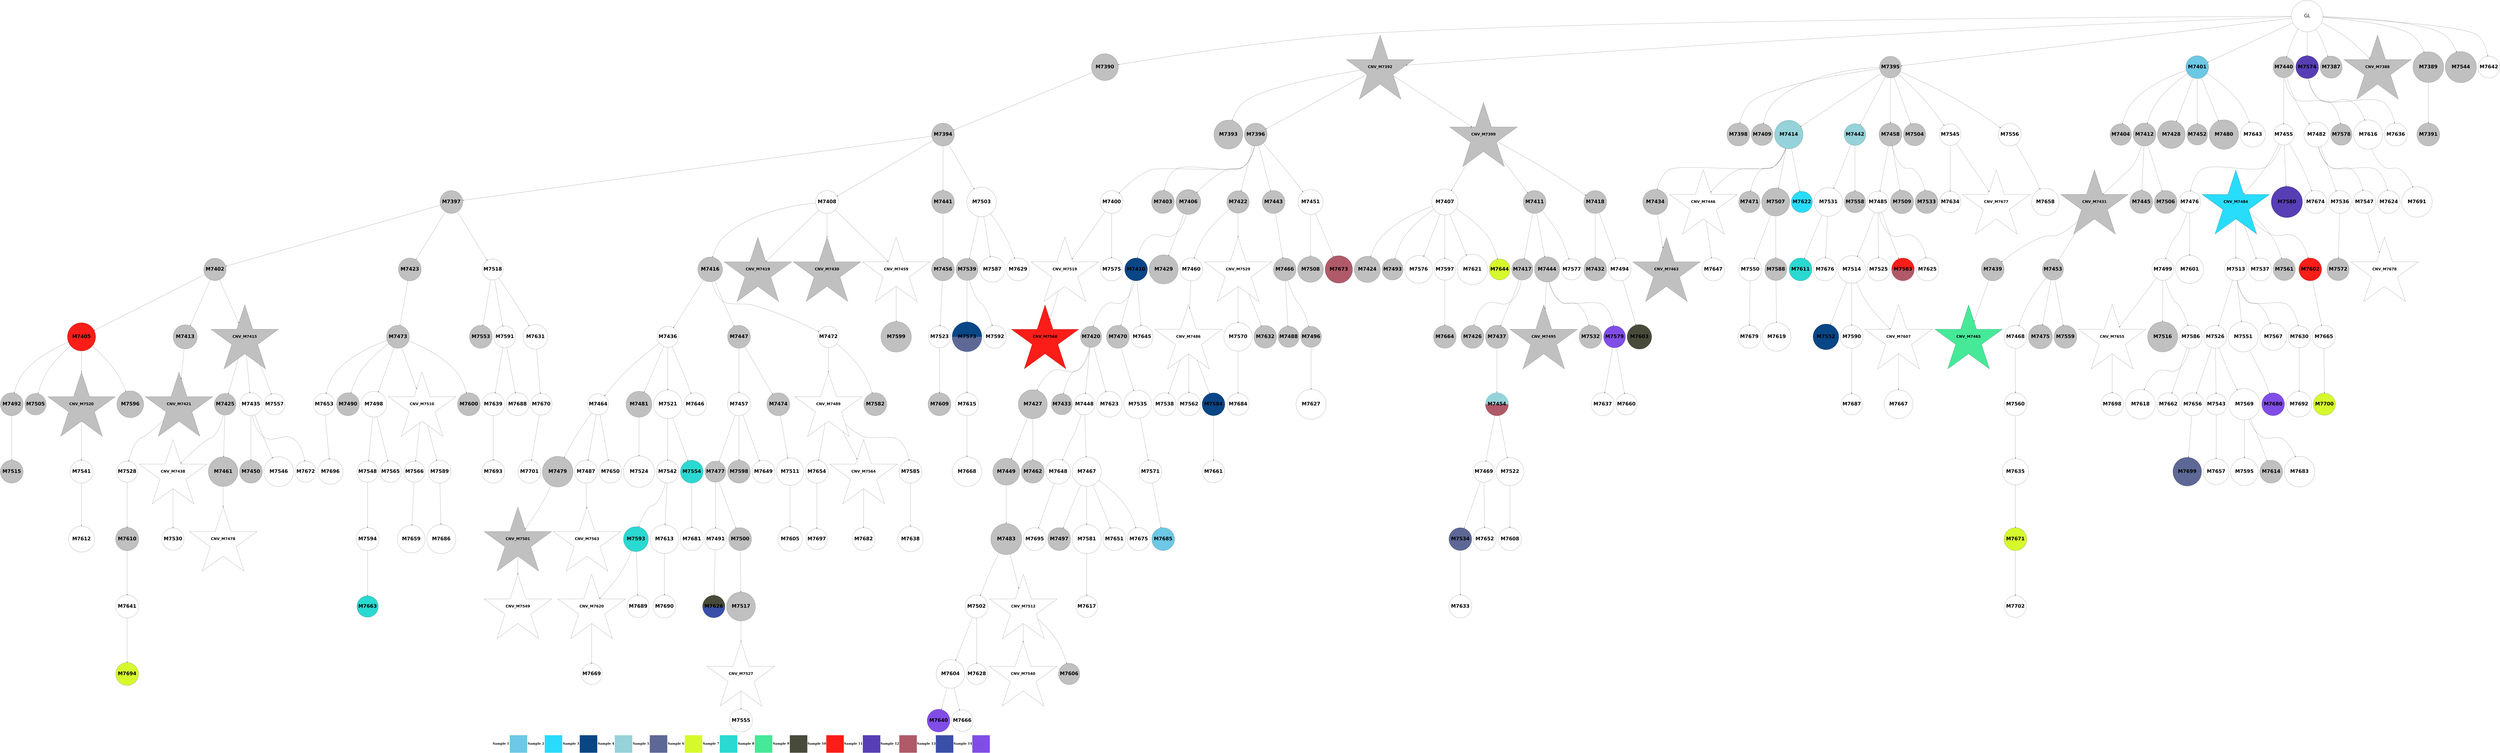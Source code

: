 digraph G { 
rankdir=TB;
7424 -> 7428;
7426 -> 7427;
7426 -> 7430;
7426 -> 7433;
7682 -> 7729;
7428 -> 7431;
7428 -> 7442;
7428 -> 7475;
7428 -> 7537;
7429 -> 7432;
7429 -> 7443;
7429 -> 7448;
7429 -> 7476;
7429 -> 7492;
7429 -> 7538;
7429 -> 7579;
7429 -> 7590;
7430 -> 7434;
7430 -> 7437;
7430 -> 7440;
7430 -> 7456;
7430 -> 7477;
7430 -> 7485;
7431 -> 7436;
7431 -> 7457;
7431 -> 7552;
7687 -> 7730;
7688 -> 7731;
7433 -> 7441;
7433 -> 7445;
7433 -> 7452;
7689 -> 7732;
7434 -> 7553;
7434 -> 7609;
7690 -> 7733;
7435 -> 7438;
7435 -> 7446;
7435 -> 7462;
7435 -> 7486;
7435 -> 7514;
7435 -> 7677;
7436 -> 7439;
7436 -> 7447;
7436 -> 7449;
7439 -> 7526;
7439 -> 7539;
7439 -> 7554;
7439 -> 7630;
7440 -> 7444;
7440 -> 7463;
7441 -> 7458;
7441 -> 7527;
7441 -> 7610;
7441 -> 7631;
7441 -> 7655;
7441 -> 7678;
7442 -> 7450;
7442 -> 7453;
7442 -> 7464;
7442 -> 7493;
7699 -> 7734;
7444 -> 7454;
7444 -> 7504;
7444 -> 7679;
7445 -> 7451;
7445 -> 7478;
7445 -> 7611;
7446 -> 7465;
7446 -> 7479;
7446 -> 7540;
7447 -> 7455;
7448 -> 7468;
7448 -> 7480;
7448 -> 7505;
7448 -> 7541;
7448 -> 7656;
7704 -> 7735;
7449 -> 7459;
7449 -> 7469;
7449 -> 7591;
7705 -> 7736;
7450 -> 7470;
7450 -> 7481;
7450 -> 7506;
7451 -> 7460;
7451 -> 7471;
7452 -> 7466;
7452 -> 7528;
7454 -> 7461;
7454 -> 7467;
7454 -> 7482;
7454 -> 7657;
7455 -> 7562;
7456 -> 7494;
7456 -> 7563;
7457 -> 7507;
7459 -> 7472;
7459 -> 7495;
7461 -> 7483;
7461 -> 7496;
7465 -> 7473;
7465 -> 7487;
7468 -> 7497;
7469 -> 7484;
7469 -> 7580;
7469 -> 7706;
7470 -> 7498;
7470 -> 7515;
7470 -> 7555;
7470 -> 7680;
7471 -> 7488;
7472 -> 7564;
7473 -> 7499;
7474 -> 7489;
7474 -> 7516;
7474 -> 7612;
7475 -> 7490;
7476 -> 7565;
7476 -> 7592;
7477 -> 7500;
7478 -> 7529;
7478 -> 7566;
7478 -> 7613;
7480 -> 7681;
7481 -> 7491;
7481 -> 7508;
7482 -> 7501;
7482 -> 7682;
7483 -> 7517;
7485 -> 7542;
7485 -> 7707;
7487 -> 7502;
7487 -> 7509;
7487 -> 7593;
7488 -> 7503;
7488 -> 7556;
7489 -> 7510;
7489 -> 7518;
7489 -> 7614;
7489 -> 7708;
7490 -> 7557;
7491 -> 7511;
7491 -> 7632;
7491 -> 7683;
7492 -> 7519;
7492 -> 7543;
7492 -> 7567;
7493 -> 7633;
7494 -> 7520;
7495 -> 7512;
7498 -> 7513;
7498 -> 7521;
7498 -> 7684;
7500 -> 7522;
7500 -> 7530;
7501 -> 7531;
7501 -> 7615;
7501 -> 7685;
7501 -> 7709;
7502 -> 7594;
7503 -> 7568;
7503 -> 7686;
7504 -> 7569;
7506 -> 7523;
7506 -> 7616;
7507 -> 7524;
7507 -> 7532;
7507 -> 7544;
7507 -> 7634;
7507 -> 7687;
7508 -> 7545;
7510 -> 7533;
7510 -> 7635;
7511 -> 7525;
7511 -> 7534;
7513 -> 7535;
7515 -> 7558;
7516 -> 7570;
7516 -> 7581;
7516 -> 7658;
7517 -> 7536;
7517 -> 7546;
7518 -> 7547;
7518 -> 7571;
7518 -> 7595;
7518 -> 7636;
7519 -> 7548;
7519 -> 7559;
7519 -> 7617;
7519 -> 7659;
7520 -> 7572;
7520 -> 7596;
7520 -> 7618;
7521 -> 7597;
7523 -> 7598;
7523 -> 7619;
7523 -> 7688;
7525 -> 7660;
7526 -> 7549;
7528 -> 7637;
7530 -> 7661;
7532 -> 7582;
7532 -> 7599;
7533 -> 7550;
7533 -> 7620;
7533 -> 7689;
7534 -> 7551;
7535 -> 7583;
7536 -> 7638;
7536 -> 7662;
7537 -> 7573;
7537 -> 7621;
7537 -> 7663;
7541 -> 7584;
7541 -> 7622;
7544 -> 7600;
7544 -> 7623;
7545 -> 7639;
7546 -> 7574;
7546 -> 7640;
7547 -> 7560;
7547 -> 7585;
7547 -> 7601;
7547 -> 7664;
7548 -> 7586;
7548 -> 7624;
7548 -> 7641;
7551 -> 7561;
7552 -> 7587;
7552 -> 7625;
7552 -> 7665;
7553 -> 7602;
7554 -> 7575;
7555 -> 7576;
7555 -> 7588;
7556 -> 7642;
7557 -> 7643;
7560 -> 7577;
7560 -> 7603;
7560 -> 7690;
7561 -> 7589;
7562 -> 7644;
7563 -> 7604;
7563 -> 7666;
7565 -> 7645;
7565 -> 7710;
7568 -> 7667;
7569 -> 7605;
7570 -> 7606;
7573 -> 7607;
7573 -> 7626;
7575 -> 7646;
7576 -> 7627;
7576 -> 7647;
7577 -> 7691;
7579 -> 7668;
7579 -> 7711;
7581 -> 7712;
7582 -> 7628;
7584 -> 7713;
7585 -> 7714;
7588 -> 7715;
7590 -> 7692;
7594 -> 7669;
7598 -> 7716;
7600 -> 7693;
7603 -> 7629;
7603 -> 7648;
7603 -> 7717;
7604 -> 7718;
7605 -> 7719;
7607 -> 7649;
7608 -> 7650;
7608 -> 7670;
7613 -> 7671;
7613 -> 7694;
7615 -> 7651;
7618 -> 7695;
7619 -> 7672;
7620 -> 7652;
7620 -> 7696;
7622 -> 7653;
7623 -> 7720;
7624 -> 7721;
7625 -> 7673;
7625 -> 7722;
7627 -> 7654;
7627 -> 7723;
7628 -> 7697;
7631 -> 7698;
7636 -> 7699;
7638 -> 7674;
7638 -> 7700;
7641 -> 7701;
7644 -> 7675;
7647 -> 7724;
7649 -> 7702;
7650 -> 7725;
7654 -> 7703;
7664 -> 7726;
7665 -> 7704;
7669 -> 7705;
7673 -> 7727;
7675 -> 7728;
7420 -> 7421;
7420 -> 7422;
7420 -> 7423;
7420 -> 7424;
7420 -> 7426;
7420 -> 7429;
7420 -> 7435;
7420 -> 7474;
7420 -> 7578;
7420 -> 7608;
7420 -> 7676;
7423 -> 7425;
7648 [shape=circle style=filled fillcolor=grey fontname="helvetica-bold" fontsize=56 label="M7614" width=0.98 height=2 ];
7613 [shape=circle style=filled fillcolor="#814de7" fontname="helvetica-bold" fontsize=56 label="M7579" width=2.35 height=2 ];
7674 [shape=circle style=filled fillcolor="#814de7" fontname="helvetica-bold" fontsize=56 label="M7640" width=0.45 height=2 ];
7714 [shape=circle style=filled fillcolor="#814de7" fontname="helvetica-bold" fontsize=56 label="M7680" width=0.07 height=2 ];
7579 [shape=circle style=filled fillcolor=white fontname="helvetica-bold" fontsize=56 label="M7545" width=2.56 height=2 ];
7441 [shape=circle style=filled fillcolor=white fontname="helvetica-bold" fontsize=56 label="M7407" width=4.13 height=2 ];
7558 [shape=circle style=filled fillcolor=white fontname="helvetica-bold" fontsize=56 label="M7524" width=4.96 height=2 ];
7436 [shape=circle style=filled fillcolor=grey fontname="helvetica-bold" fontsize=56 label="M7402" width=2.17 height=2 ];
7695 [shape=circle style=filled fillcolor=white fontname="helvetica-bold" fontsize=56 label="M7661" width=3.53 height=2 ];
7452 [shape=circle style=filled fillcolor=grey fontname="helvetica-bold" fontsize=56 label="M7418" width=1.9 height=2 ];
7645 [shape=circle style=filled fillcolor="#2ad9d1" fontname="helvetica-bold" fontsize=56 label="M7611" width=1.92 height=2 ];
7502 [shape=circle style=filled fillcolor=white fontname="helvetica-bold" fontsize=56 label="M7468" width=0.89 height=2 ];
7483 [shape=circle style=filled fillcolor=grey fontname="helvetica-bold" fontsize=56 label="M7449" width=4.27 height=2 ];
7472 [shape=star style=filled fillcolor=white fontname="helvetica-bold" fontsize=42 label="CNV_M7438"];
7726 [shape=circle style=filled fillcolor=white fontname="helvetica-bold" fontsize=56 label="M7692" width=4.06 height=2 ];
7477 [shape=circle style=filled fillcolor=grey fontname="helvetica-bold" fontsize=56 label="M7443" width=0.57 height=2 ];
7653 [shape=circle style=filled fillcolor=white fontname="helvetica-bold" fontsize=56 label="M7619" width=4.54 height=2 ];
7656 [shape=circle style=filled fillcolor="#28dcfb" fontname="helvetica-bold" fontsize=56 label="M7622" width=2.89 height=2 ];
7720 [shape=circle style=filled fillcolor=white fontname="helvetica-bold" fontsize=56 label="M7686" width=4.63 height=2 ];
7619 [shape=circle style=filled fillcolor=white fontname="helvetica-bold" fontsize=56 label="M7585" width=0.17 height=2 ];
7727 [shape=circle style=filled fillcolor=white fontname="helvetica-bold" fontsize=56 label="M7693" width=1.65 height=2 ];
7697 [shape=circle style=filled fillcolor="#2ad9d1" fontname="helvetica-bold" fontsize=56 label="M7663" width=2.71 height=2 ];
7457 [shape=circle style=filled fillcolor=grey fontname="helvetica-bold" fontsize=56 label="M7423" width=0.6 height=2 ];
7654 [shape=star style=filled fillcolor=white fontname="helvetica-bold" fontsize=42 label="CNV_M7620"];
7681 [shape=circle style=filled fillcolor=white fontname="helvetica-bold" fontsize=56 label="M7647" width=1.98 height=2 ];
7565 [shape=circle style=filled fillcolor=white fontname="helvetica-bold" fontsize=56 label="M7531" width=4.56 height=2 ];
7488 [shape=circle style=wedged color="#95d2d9:#b05a69" fontname="helvetica-bold" fontsize=56 label="M7454" width=3.69 height=2 ];
7569 [shape=circle style=filled fillcolor=white fontname="helvetica-bold" fontsize=56 label="M7535" width=4.44 height=2 ];
7606 [shape=circle style=filled fillcolor=grey fontname="helvetica-bold" fontsize=56 label="M7572" width=3.53 height=2 ];
7598 [shape=star style=filled fillcolor=white fontname="helvetica-bold" fontsize=42 label="CNV_M7564"];
7650 [shape=circle style=filled fillcolor=white fontname="helvetica-bold" fontsize=56 label="M7616" width=4.64 height=2 ];
7707 [shape=circle style=filled fillcolor="#b05a69" fontname="helvetica-bold" fontsize=56 label="M7673" width=4.36 height=2 ];
7657 [shape=circle style=filled fillcolor=white fontname="helvetica-bold" fontsize=56 label="M7623" width=4.05 height=2 ];
7607 [shape=circle style=wedged color="#084686:#5d6896" fontname="helvetica-bold" fontsize=56 label="M7573" width=4.74 height=2 ];
7525 [shape=circle style=filled fillcolor=white fontname="helvetica-bold" fontsize=56 label="M7491" width=3.42 height=2 ];
7427 [shape=circle style=filled fillcolor=grey fontname="helvetica-bold" fontsize=56 label="M7393" width=4.58 height=2 ];
7588 [shape=circle style=filled fillcolor="#2ad9d1" fontname="helvetica-bold" fontsize=56 label="M7554" width=0.26 height=2 ];
7446 [shape=circle style=filled fillcolor=grey fontname="helvetica-bold" fontsize=56 label="M7412" width=0.39 height=2 ];
7590 [shape=circle style=filled fillcolor=white fontname="helvetica-bold" fontsize=56 label="M7556" width=1.84 height=2 ];
7725 [shape=circle style=filled fillcolor=white fontname="helvetica-bold" fontsize=56 label="M7691" width=4.82 height=2 ];
7685 [shape=circle style=filled fillcolor=white fontname="helvetica-bold" fontsize=56 label="M7651" width=1.54 height=2 ];
7734 [shape=circle style=filled fillcolor="#d6f92d" fontname="helvetica-bold" fontsize=56 label="M7700" width=2.3 height=2 ];
7612 [shape=circle style=filled fillcolor=grey fontname="helvetica-bold" fontsize=56 label="M7578" width=2.78 height=2 ];
7669 [shape=circle style=filled fillcolor=white fontname="helvetica-bold" fontsize=56 label="M7635" width=4.16 height=2 ];
7465 [shape=star style=filled fillcolor=grey fontname="helvetica-bold" fontsize=42 label="CNV_M7431"];
7517 [shape=circle style=filled fillcolor=grey fontname="helvetica-bold" fontsize=56 label="M7483" width=4.91 height=2 ];
7593 [shape=circle style=filled fillcolor=grey fontname="helvetica-bold" fontsize=56 label="M7559" width=1.05 height=2 ];
7432 [shape=circle style=filled fillcolor=grey fontname="helvetica-bold" fontsize=56 label="M7398" width=1.66 height=2 ];
7659 [shape=circle style=filled fillcolor=white fontname="helvetica-bold" fontsize=56 label="M7625" width=0.14 height=2 ];
7463 [shape=circle style=filled fillcolor=grey fontname="helvetica-bold" fontsize=56 label="M7429" width=4.63 height=2 ];
7471 [shape=circle style=filled fillcolor=grey fontname="helvetica-bold" fontsize=56 label="M7437" width=1.72 height=2 ];
7491 [shape=circle style=filled fillcolor=white fontname="helvetica-bold" fontsize=56 label="M7457" width=0.01 height=2 ];
7683 [shape=circle style=filled fillcolor=white fontname="helvetica-bold" fontsize=56 label="M7649" width=0.16 height=2 ];
7586 [shape=circle style=filled fillcolor="#084686" fontname="helvetica-bold" fontsize=56 label="M7552" width=4.08 height=2 ];
7540 [shape=circle style=filled fillcolor=grey fontname="helvetica-bold" fontsize=56 label="M7506" width=0.24 height=2 ];
7591 [shape=circle style=filled fillcolor=white fontname="helvetica-bold" fontsize=56 label="M7557" width=3 height=2 ];
7673 [shape=circle style=filled fillcolor=white fontname="helvetica-bold" fontsize=56 label="M7639" width=2.04 height=2 ];
7680 [shape=circle style=filled fillcolor=white fontname="helvetica-bold" fontsize=56 label="M7646" width=1.94 height=2 ];
7548 [shape=circle style=filled fillcolor=white fontname="helvetica-bold" fontsize=56 label="M7514" width=4.39 height=2 ];
7675 [shape=circle style=filled fillcolor=white fontname="helvetica-bold" fontsize=56 label="M7641" width=0.09 height=2 ];
7592 [shape=circle style=filled fillcolor=grey fontname="helvetica-bold" fontsize=56 label="M7558" width=2.78 height=2 ];
7557 [shape=circle style=filled fillcolor=white fontname="helvetica-bold" fontsize=56 label="M7523" width=3.49 height=2 ];
7643 [shape=circle style=filled fillcolor=grey fontname="helvetica-bold" fontsize=56 label="M7609" width=0.54 height=2 ];
7610 [shape=circle style=filled fillcolor=white fontname="helvetica-bold" fontsize=56 label="M7576" width=4.4 height=2 ];
7608 [shape=circle style=filled fillcolor="#573eb4" fontname="helvetica-bold" fontsize=56 label="M7574" width=2.02 height=2 ];
7630 [shape=circle style=filled fillcolor=grey fontname="helvetica-bold" fontsize=56 label="M7596" width=4.24 height=2 ];
7473 [shape=circle style=filled fillcolor=grey fontname="helvetica-bold" fontsize=56 label="M7439" width=0.48 height=2 ];
7489 [shape=circle style=filled fillcolor=white fontname="helvetica-bold" fontsize=56 label="M7455" width=3.21 height=2 ];
7627 [shape=circle style=filled fillcolor="#2ad9d1" fontname="helvetica-bold" fontsize=56 label="M7593" width=3.96 height=2 ];
7562 [shape=circle style=filled fillcolor=white fontname="helvetica-bold" fontsize=56 label="M7528" width=3.34 height=2 ];
7594 [shape=circle style=filled fillcolor=white fontname="helvetica-bold" fontsize=56 label="M7560" width=0.53 height=2 ];
7665 [shape=circle style=filled fillcolor=white fontname="helvetica-bold" fontsize=56 label="M7631" width=3.91 height=2 ];
7625 [shape=circle style=filled fillcolor=white fontname="helvetica-bold" fontsize=56 label="M7591" width=2.41 height=2 ];
7445 [shape=circle style=filled fillcolor=grey fontname="helvetica-bold" fontsize=56 label="M7411" width=2 height=2 ];
7464 [shape=star style=filled fillcolor=grey fontname="helvetica-bold" fontsize=42 label="CNV_M7430"];
7538 [shape=circle style=filled fillcolor=grey fontname="helvetica-bold" fontsize=56 label="M7504" width=2.15 height=2 ];
7688 [shape=circle style=filled fillcolor=white fontname="helvetica-bold" fontsize=56 label="M7654" width=0.3 height=2 ];
7701 [shape=circle style=filled fillcolor=white fontname="helvetica-bold" fontsize=56 label="M7667" width=4.56 height=2 ];
7533 [shape=circle style=filled fillcolor=white fontname="helvetica-bold" fontsize=56 label="M7499" width=3.46 height=2 ];
7649 [shape=circle style=filled fillcolor=white fontname="helvetica-bold" fontsize=56 label="M7615" width=0.78 height=2 ];
7704 [shape=circle style=filled fillcolor=white fontname="helvetica-bold" fontsize=56 label="M7670" width=2.63 height=2 ];
7600 [shape=circle style=filled fillcolor=white fontname="helvetica-bold" fontsize=56 label="M7566" width=3.26 height=2 ];
7644 [shape=circle style=filled fillcolor=grey fontname="helvetica-bold" fontsize=56 label="M7610" width=3.67 height=2 ];
7624 [shape=circle style=filled fillcolor=white fontname="helvetica-bold" fontsize=56 label="M7590" width=0.35 height=2 ];
7556 [shape=circle style=filled fillcolor=white fontname="helvetica-bold" fontsize=56 label="M7522" width=4.43 height=2 ];
7678 [shape=circle style=filled fillcolor="#d6f92d" fontname="helvetica-bold" fontsize=56 label="M7644" width=3.22 height=2 ];
7486 [shape=circle style=filled fillcolor=grey fontname="helvetica-bold" fontsize=56 label="M7452" width=3.3 height=2 ];
7655 [shape=circle style=filled fillcolor=white fontname="helvetica-bold" fontsize=56 label="M7621" width=4.84 height=2 ];
7596 [shape=circle style=filled fillcolor=white fontname="helvetica-bold" fontsize=56 label="M7562" width=1.29 height=2 ];
7663 [shape=circle style=filled fillcolor=white fontname="helvetica-bold" fontsize=56 label="M7629" width=1.66 height=2 ];
7523 [shape=star style=filled fillcolor=white fontname="helvetica-bold" fontsize=42 label="CNV_M7489"];
7729 [shape=circle style=filled fillcolor=white fontname="helvetica-bold" fontsize=56 label="M7695" width=1.5 height=2 ];
7555 [shape=circle style=filled fillcolor=white fontname="helvetica-bold" fontsize=56 label="M7521" width=4.51 height=2 ];
7671 [shape=circle style=filled fillcolor=white fontname="helvetica-bold" fontsize=56 label="M7637" width=3.64 height=2 ];
7424 [shape=circle style=filled fillcolor=grey fontname="helvetica-bold" fontsize=56 label="M7390" width=4.26 height=2 ];
7621 [shape=circle style=filled fillcolor=white fontname="helvetica-bold" fontsize=56 label="M7587" width=4.04 height=2 ];
7461 [shape=circle style=filled fillcolor=grey fontname="helvetica-bold" fontsize=56 label="M7427" width=4.6 height=2 ];
7702 [shape=circle style=filled fillcolor=white fontname="helvetica-bold" fontsize=56 label="M7668" width=4.71 height=2 ];
7459 [shape=circle style=filled fillcolor=grey fontname="helvetica-bold" fontsize=56 label="M7425" width=3.41 height=2 ];
7618 [shape=circle style=filled fillcolor="#084686" fontname="helvetica-bold" fontsize=56 label="M7584" width=1.56 height=2 ];
7539 [shape=circle style=filled fillcolor=grey fontname="helvetica-bold" fontsize=56 label="M7505" width=2.68 height=2 ];
7677 [shape=circle style=filled fillcolor=white fontname="helvetica-bold" fontsize=56 label="M7643" width=3.99 height=2 ];
7564 [shape=circle style=filled fillcolor=white fontname="helvetica-bold" fontsize=56 label="M7530" width=3.52 height=2 ];
7458 [shape=circle style=filled fillcolor=grey fontname="helvetica-bold" fontsize=56 label="M7424" width=4.15 height=2 ];
7430 [shape=circle style=filled fillcolor=grey fontname="helvetica-bold" fontsize=56 label="M7396" width=1.87 height=2 ];
7495 [shape=circle style=filled fillcolor=grey fontname="helvetica-bold" fontsize=56 label="M7461" width=4.69 height=2 ];
7584 [shape=circle style=filled fillcolor=white fontname="helvetica-bold" fontsize=56 label="M7550" width=0.73 height=2 ];
7526 [shape=circle style=filled fillcolor=grey fontname="helvetica-bold" fontsize=56 label="M7492" width=0.68 height=2 ];
7686 [shape=circle style=filled fillcolor=white fontname="helvetica-bold" fontsize=56 label="M7652" width=0.29 height=2 ];
7512 [shape=star style=filled fillcolor=white fontname="helvetica-bold" fontsize=42 label="CNV_M7478"];
7532 [shape=circle style=filled fillcolor=white fontname="helvetica-bold" fontsize=56 label="M7498" width=4.09 height=2 ];
7576 [shape=circle style=filled fillcolor=white fontname="helvetica-bold" fontsize=56 label="M7542" width=3.59 height=2 ];
7682 [shape=circle style=filled fillcolor=white fontname="helvetica-bold" fontsize=56 label="M7648" width=3.92 height=2 ];
7599 [shape=circle style=filled fillcolor=white fontname="helvetica-bold" fontsize=56 label="M7565" width=2.59 height=2 ];
7583 [shape=star style=filled fillcolor=white fontname="helvetica-bold" fontsize=42 label="CNV_M7549"];
7516 [shape=circle style=filled fillcolor=white fontname="helvetica-bold" fontsize=56 label="M7482" width=3.98 height=2 ];
7710 [shape=circle style=filled fillcolor=white fontname="helvetica-bold" fontsize=56 label="M7676" width=0.5 height=2 ];
7603 [shape=circle style=filled fillcolor=white fontname="helvetica-bold" fontsize=56 label="M7569" width=4.99 height=2 ];
7732 [shape=circle style=filled fillcolor=white fontname="helvetica-bold" fontsize=56 label="M7698" width=2.1 height=2 ];
7672 [shape=circle style=filled fillcolor=white fontname="helvetica-bold" fontsize=56 label="M7638" width=4 height=2 ];
7506 [shape=circle style=filled fillcolor=white fontname="helvetica-bold" fontsize=56 label="M7472" width=3.37 height=2 ];
7575 [shape=circle style=filled fillcolor=white fontname="helvetica-bold" fontsize=56 label="M7541" width=0.14 height=2 ];
7508 [shape=circle style=filled fillcolor=grey fontname="helvetica-bold" fontsize=56 label="M7474" width=0.95 height=2 ];
7696 [shape=circle style=filled fillcolor=white fontname="helvetica-bold" fontsize=56 label="M7662" width=0.51 height=2 ];
7554 [shape=star style=filled fillcolor=grey fontname="helvetica-bold" fontsize=42 label="CNV_M7520"];
7595 [shape=circle style=filled fillcolor=grey fontname="helvetica-bold" fontsize=56 label="M7561" width=3.51 height=2 ];
7551 [shape=circle style=filled fillcolor=grey fontname="helvetica-bold" fontsize=56 label="M7517" width=4.59 height=2 ];
7524 [shape=circle style=filled fillcolor=grey fontname="helvetica-bold" fontsize=56 label="M7490" width=0.52 height=2 ];
7450 [shape=circle style=filled fillcolor=grey fontname="helvetica-bold" fontsize=56 label="M7416" width=3.92 height=2 ];
7574 [shape=star style=filled fillcolor=white fontname="helvetica-bold" fontsize=42 label="CNV_M7540"];
7668 [shape=circle style=filled fillcolor=white fontname="helvetica-bold" fontsize=56 label="M7634" width=2.74 height=2 ];
7443 [shape=circle style=filled fillcolor=grey fontname="helvetica-bold" fontsize=56 label="M7409" width=2.51 height=2 ];
7422 [shape=star style=filled fillcolor=grey fontname="helvetica-bold" fontsize=42 label="CNV_M7388"];
7589 [shape=circle style=filled fillcolor=white fontname="helvetica-bold" fontsize=56 label="M7555" width=0.28 height=2 ];
7428 [shape=circle style=filled fillcolor=grey fontname="helvetica-bold" fontsize=56 label="M7394" width=0.59 height=2 ];
7507 [shape=circle style=filled fillcolor=grey fontname="helvetica-bold" fontsize=56 label="M7473" width=1.12 height=2 ];
7636 [shape=circle style=filled fillcolor="#fb1d18" fontname="helvetica-bold" fontsize=56 label="M7602" width=0.96 height=2 ];
7501 [shape=circle style=filled fillcolor=white fontname="helvetica-bold" fontsize=56 label="M7467" width=4.64 height=2 ];
7641 [shape=star style=filled fillcolor=white fontname="helvetica-bold" fontsize=42 label="CNV_M7607"];
7529 [shape=star style=filled fillcolor=grey fontname="helvetica-bold" fontsize=42 label="CNV_M7495"];
7480 [shape=star style=filled fillcolor=white fontname="helvetica-bold" fontsize=42 label="CNV_M7446"];
7519 [shape=circle style=filled fillcolor=white fontname="helvetica-bold" fontsize=56 label="M7485" width=2.54 height=2 ];
7638 [shape=circle style=filled fillcolor=white fontname="helvetica-bold" fontsize=56 label="M7604" width=4.53 height=2 ];
7498 [shape=circle style=filled fillcolor=white fontname="helvetica-bold" fontsize=56 label="M7464" width=3.01 height=2 ];
7455 [shape=star style=filled fillcolor=grey fontname="helvetica-bold" fontsize=42 label="CNV_M7421"];
7601 [shape=circle style=filled fillcolor=white fontname="helvetica-bold" fontsize=56 label="M7567" width=4.27 height=2 ];
7611 [shape=circle style=filled fillcolor=white fontname="helvetica-bold" fontsize=56 label="M7577" width=3.13 height=2 ];
7658 [shape=circle style=filled fillcolor=white fontname="helvetica-bold" fontsize=56 label="M7624" width=1.53 height=2 ];
7713 [shape=circle style=filled fillcolor=white fontname="helvetica-bold" fontsize=56 label="M7679" width=0.46 height=2 ];
7580 [shape=circle style=filled fillcolor=white fontname="helvetica-bold" fontsize=56 label="M7546" width=4.72 height=2 ];
7620 [shape=circle style=filled fillcolor=white fontname="helvetica-bold" fontsize=56 label="M7586" width=0.22 height=2 ];
7652 [shape=circle style=filled fillcolor=white fontname="helvetica-bold" fontsize=56 label="M7618" width=4.71 height=2 ];
7528 [shape=circle style=filled fillcolor=white fontname="helvetica-bold" fontsize=56 label="M7494" width=0.74 height=2 ];
7640 [shape=circle style=filled fillcolor=grey fontname="helvetica-bold" fontsize=56 label="M7606" width=3.38 height=2 ];
7460 [shape=circle style=filled fillcolor=grey fontname="helvetica-bold" fontsize=56 label="M7426" width=1 height=2 ];
7429 [shape=circle style=filled fillcolor=grey fontname="helvetica-bold" fontsize=56 label="M7395" width=2.53 height=2 ];
7476 [shape=circle style=filled fillcolor="#95d2d9" fontname="helvetica-bold" fontsize=56 label="M7442" width=2.47 height=2 ];
7511 [shape=circle style=filled fillcolor=grey fontname="helvetica-bold" fontsize=56 label="M7477" width=3.04 height=2 ];
7712 [shape=star style=filled fillcolor=white fontname="helvetica-bold" fontsize=42 label="CNV_M7678"];
7577 [shape=circle style=filled fillcolor=white fontname="helvetica-bold" fontsize=56 label="M7543" width=2.86 height=2 ];
7628 [shape=circle style=filled fillcolor=white fontname="helvetica-bold" fontsize=56 label="M7594" width=1.52 height=2 ];
7694 [shape=circle style=filled fillcolor=white fontname="helvetica-bold" fontsize=56 label="M7660" width=2.83 height=2 ];
7423 [shape=circle style=filled fillcolor=grey fontname="helvetica-bold" fontsize=56 label="M7389" width=4.87 height=2 ];
7581 [shape=circle style=filled fillcolor=white fontname="helvetica-bold" fontsize=56 label="M7547" width=1.89 height=2 ];
7537 [shape=circle style=filled fillcolor=white fontname="helvetica-bold" fontsize=56 label="M7503" width=4.69 height=2 ];
7561 [shape=star style=filled fillcolor=white fontname="helvetica-bold" fontsize=42 label="CNV_M7527"];
7497 [shape=star style=filled fillcolor=grey fontname="helvetica-bold" fontsize=42 label="CNV_M7463"];
7578 [shape=circle style=filled fillcolor=grey fontname="helvetica-bold" fontsize=56 label="M7544" width=4.94 height=2 ];
7716 [shape=circle style=filled fillcolor=white fontname="helvetica-bold" fontsize=56 label="M7682" width=0.81 height=2 ];
7499 [shape=star style=filled fillcolor="#45e998" fontname="helvetica-bold" fontsize=42 label="CNV_M7465"];
7664 [shape=circle style=filled fillcolor=white fontname="helvetica-bold" fontsize=56 label="M7630" width=3.48 height=2 ];
7421 [shape=circle style=filled fillcolor=grey fontname="helvetica-bold" fontsize=56 label="M7387" width=3.5 height=2 ];
7425 [shape=circle style=filled fillcolor=grey fontname="helvetica-bold" fontsize=56 label="M7391" width=1.96 height=2 ];
7633 [shape=circle style=filled fillcolor=grey fontname="helvetica-bold" fontsize=56 label="M7599" width=4.84 height=2 ];
7454 [shape=circle style=filled fillcolor=grey fontname="helvetica-bold" fontsize=56 label="M7420" width=3.01 height=2 ];
7514 [shape=circle style=filled fillcolor=grey fontname="helvetica-bold" fontsize=56 label="M7480" width=4.66 height=2 ];
7520 [shape=star style=filled fillcolor=white fontname="helvetica-bold" fontsize=42 label="CNV_M7486"];
7492 [shape=circle style=filled fillcolor=grey fontname="helvetica-bold" fontsize=56 label="M7458" width=1.11 height=2 ];
7617 [shape=circle style=wedged color="#fb1d18:#b05a69" fontname="helvetica-bold" fontsize=56 label="M7583" width=1.2 height=2 ];
7661 [shape=circle style=filled fillcolor=white fontname="helvetica-bold" fontsize=56 label="M7627" width=4.77 height=2 ];
7735 [shape=circle style=filled fillcolor=white fontname="helvetica-bold" fontsize=56 label="M7701" width=1.21 height=2 ];
7547 [shape=circle style=filled fillcolor=white fontname="helvetica-bold" fontsize=56 label="M7513" width=3.56 height=2 ];
7493 [shape=star style=filled fillcolor=white fontname="helvetica-bold" fontsize=42 label="CNV_M7459"];
7708 [shape=circle style=filled fillcolor=white fontname="helvetica-bold" fontsize=56 label="M7674" width=1.91 height=2 ];
7479 [shape=circle style=filled fillcolor=grey fontname="helvetica-bold" fontsize=56 label="M7445" width=1.18 height=2 ];
7534 [shape=circle style=filled fillcolor=grey fontname="helvetica-bold" fontsize=56 label="M7500" width=1.53 height=2 ];
7719 [shape=circle style=filled fillcolor="#6cc8e4" fontname="helvetica-bold" fontsize=56 label="M7685" width=0.6 height=2 ];
7637 [shape=circle style=filled fillcolor="#494b3a" fontname="helvetica-bold" fontsize=56 label="M7603" width=3.9 height=2 ];
7631 [shape=circle style=filled fillcolor=white fontname="helvetica-bold" fontsize=56 label="M7597" width=2.71 height=2 ];
7543 [shape=circle style=filled fillcolor=grey fontname="helvetica-bold" fontsize=56 label="M7509" width=3.7 height=2 ];
7442 [shape=circle style=filled fillcolor=white fontname="helvetica-bold" fontsize=56 label="M7408" width=0.23 height=2 ];
7639 [shape=circle style=filled fillcolor=white fontname="helvetica-bold" fontsize=56 label="M7605" width=3.86 height=2 ];
7494 [shape=circle style=filled fillcolor=white fontname="helvetica-bold" fontsize=56 label="M7460" width=0.96 height=2 ];
7559 [shape=circle style=filled fillcolor=white fontname="helvetica-bold" fontsize=56 label="M7525" width=1.13 height=2 ];
7699 [shape=circle style=filled fillcolor=white fontname="helvetica-bold" fontsize=56 label="M7665" width=1.73 height=2 ];
7717 [shape=circle style=filled fillcolor=white fontname="helvetica-bold" fontsize=56 label="M7683" width=4.86 height=2 ];
7522 [shape=circle style=filled fillcolor=grey fontname="helvetica-bold" fontsize=56 label="M7488" width=3.07 height=2 ];
7435 [shape=circle style=filled fillcolor="#6cc8e4" fontname="helvetica-bold" fontsize=56 label="M7401" width=1.31 height=2 ];
7731 [shape=circle style=filled fillcolor=white fontname="helvetica-bold" fontsize=56 label="M7697" width=3.08 height=2 ];
7447 [shape=circle style=filled fillcolor=grey fontname="helvetica-bold" fontsize=56 label="M7413" width=3.82 height=2 ];
7521 [shape=circle style=filled fillcolor=white fontname="helvetica-bold" fontsize=56 label="M7487" width=0.89 height=2 ];
7549 [shape=circle style=filled fillcolor=grey fontname="helvetica-bold" fontsize=56 label="M7515" width=1.78 height=2 ];
7718 [shape=circle style=filled fillcolor=white fontname="helvetica-bold" fontsize=56 label="M7684" width=2.34 height=2 ];
7487 [shape=circle style=filled fillcolor=grey fontname="helvetica-bold" fontsize=56 label="M7453" width=2.83 height=2 ];
7629 [shape=circle style=filled fillcolor=white fontname="helvetica-bold" fontsize=56 label="M7595" width=4.38 height=2 ];
7568 [shape=circle style=filled fillcolor="#5d6896" fontname="helvetica-bold" fontsize=56 label="M7534" width=0.38 height=2 ];
7733 [shape=circle style=filled fillcolor="#5d6896" fontname="helvetica-bold" fontsize=56 label="M7699" width=4.56 height=2 ];
7623 [shape=circle style=filled fillcolor=white fontname="helvetica-bold" fontsize=56 label="M7589" width=1.09 height=2 ];
7550 [shape=circle style=filled fillcolor=grey fontname="helvetica-bold" fontsize=56 label="M7516" width=4.79 height=2 ];
7503 [shape=circle style=filled fillcolor=white fontname="helvetica-bold" fontsize=56 label="M7469" width=3.34 height=2 ];
7449 [shape=star style=filled fillcolor=grey fontname="helvetica-bold" fontsize=42 label="CNV_M7415"];
7496 [shape=circle style=filled fillcolor=grey fontname="helvetica-bold" fontsize=56 label="M7462" width=1.94 height=2 ];
7632 [shape=circle style=filled fillcolor=grey fontname="helvetica-bold" fontsize=56 label="M7598" width=0.68 height=2 ];
7439 [shape=circle style=filled fillcolor="#fb1d18" fontname="helvetica-bold" fontsize=56 label="M7405" width=4.49 height=2 ];
7444 [shape=circle style=filled fillcolor="#084686" fontname="helvetica-bold" fontsize=56 label="M7410" width=1.39 height=2 ];
7466 [shape=circle style=filled fillcolor=grey fontname="helvetica-bold" fontsize=56 label="M7432" width=0.71 height=2 ];
7462 [shape=circle style=filled fillcolor=grey fontname="helvetica-bold" fontsize=56 label="M7428" width=4.4 height=2 ];
7572 [shape=circle style=filled fillcolor=white fontname="helvetica-bold" fontsize=56 label="M7538" width=0.77 height=2 ];
7544 [shape=star style=filled fillcolor=white fontname="helvetica-bold" fontsize=42 label="CNV_M7510"];
7651 [shape=circle style=filled fillcolor=white fontname="helvetica-bold" fontsize=56 label="M7617" width=2.49 height=2 ];
7698 [shape=circle style=filled fillcolor=grey fontname="helvetica-bold" fontsize=56 label="M7664" width=2.03 height=2 ];
7635 [shape=circle style=filled fillcolor=white fontname="helvetica-bold" fontsize=56 label="M7601" width=4.46 height=2 ];
7530 [shape=circle style=filled fillcolor=grey fontname="helvetica-bold" fontsize=56 label="M7496" width=3.31 height=2 ];
7513 [shape=circle style=filled fillcolor=grey fontname="helvetica-bold" fontsize=56 label="M7479" width=4.86 height=2 ];
7505 [shape=circle style=filled fillcolor=grey fontname="helvetica-bold" fontsize=56 label="M7471" width=2.67 height=2 ];
7700 [shape=circle style=filled fillcolor=white fontname="helvetica-bold" fontsize=56 label="M7666" width=3.42 height=2 ];
7546 [shape=star style=filled fillcolor=white fontname="helvetica-bold" fontsize=42 label="CNV_M7512"];
7481 [shape=circle style=filled fillcolor=grey fontname="helvetica-bold" fontsize=56 label="M7447" width=1.53 height=2 ];
7563 [shape=star style=filled fillcolor=white fontname="helvetica-bold" fontsize=42 label="CNV_M7529"];
7500 [shape=circle style=filled fillcolor=grey fontname="helvetica-bold" fontsize=56 label="M7466" width=2.07 height=2 ];
7684 [shape=circle style=filled fillcolor=white fontname="helvetica-bold" fontsize=56 label="M7650" width=1.27 height=2 ];
7552 [shape=circle style=filled fillcolor=white fontname="helvetica-bold" fontsize=56 label="M7518" width=3.15 height=2 ];
7736 [shape=circle style=filled fillcolor=white fontname="helvetica-bold" fontsize=56 label="M7702" width=2.43 height=2 ];
7566 [shape=circle style=filled fillcolor=grey fontname="helvetica-bold" fontsize=56 label="M7532" width=1.37 height=2 ];
7515 [shape=circle style=filled fillcolor=grey fontname="helvetica-bold" fontsize=56 label="M7481" width=4.11 height=2 ];
7676 [shape=circle style=filled fillcolor=white fontname="helvetica-bold" fontsize=56 label="M7642" width=2.48 height=2 ];
7467 [shape=circle style=filled fillcolor=grey fontname="helvetica-bold" fontsize=56 label="M7433" width=3.13 height=2 ];
7426 [shape=star style=filled fillcolor=grey fontname="helvetica-bold" fontsize=42 label="CNV_M7392"];
7535 [shape=star style=filled fillcolor=grey fontname="helvetica-bold" fontsize=42 label="CNV_M7501"];
7468 [shape=circle style=filled fillcolor=grey fontname="helvetica-bold" fontsize=56 label="M7434" width=3.98 height=2 ];
7689 [shape=star style=filled fillcolor=white fontname="helvetica-bold" fontsize=42 label="CNV_M7655"];
7448 [shape=circle style=filled fillcolor="#95d2d9" fontname="helvetica-bold" fontsize=56 label="M7414" width=4.53 height=2 ];
7666 [shape=circle style=filled fillcolor=grey fontname="helvetica-bold" fontsize=56 label="M7632" width=2.07 height=2 ];
7667 [shape=circle style=filled fillcolor=white fontname="helvetica-bold" fontsize=56 label="M7633" width=1.25 height=2 ];
7622 [shape=circle style=filled fillcolor=grey fontname="helvetica-bold" fontsize=56 label="M7588" width=3.52 height=2 ];
7531 [shape=circle style=filled fillcolor=grey fontname="helvetica-bold" fontsize=56 label="M7497" width=1.35 height=2 ];
7536 [shape=circle style=filled fillcolor=white fontname="helvetica-bold" fontsize=56 label="M7502" width=1.26 height=2 ];
7687 [shape=circle style=filled fillcolor=white fontname="helvetica-bold" fontsize=56 label="M7653" width=3.44 height=2 ];
7715 [shape=circle style=filled fillcolor=white fontname="helvetica-bold" fontsize=56 label="M7681" width=1.52 height=2 ];
7567 [shape=circle style=filled fillcolor=grey fontname="helvetica-bold" fontsize=56 label="M7533" width=0.9 height=2 ];
7703 [shape=circle style=filled fillcolor=white fontname="helvetica-bold" fontsize=56 label="M7669" width=3.22 height=2 ];
7542 [shape=circle style=filled fillcolor=grey fontname="helvetica-bold" fontsize=56 label="M7508" width=4.1 height=2 ];
7474 [shape=circle style=filled fillcolor=grey fontname="helvetica-bold" fontsize=56 label="M7440" width=3.05 height=2 ];
7437 [shape=circle style=filled fillcolor=grey fontname="helvetica-bold" fontsize=56 label="M7403" width=1.7 height=2 ];
7582 [shape=circle style=filled fillcolor=white fontname="helvetica-bold" fontsize=56 label="M7548" width=2.82 height=2 ];
7660 [shape=circle style=wedged color="#494b3a:#3a50a8" fontname="helvetica-bold" fontsize=56 label="M7626" width=2.11 height=2 ];
7440 [shape=circle style=filled fillcolor=grey fontname="helvetica-bold" fontsize=56 label="M7406" width=3.95 height=2 ];
7642 [shape=circle style=filled fillcolor=white fontname="helvetica-bold" fontsize=56 label="M7608" width=0.33 height=2 ];
7597 [shape=star style=filled fillcolor=white fontname="helvetica-bold" fontsize=42 label="CNV_M7563"];
7434 [shape=circle style=filled fillcolor=white fontname="helvetica-bold" fontsize=56 label="M7400" width=0.7 height=2 ];
7615 [shape=circle style=filled fillcolor=white fontname="helvetica-bold" fontsize=56 label="M7581" width=4.63 height=2 ];
7691 [shape=circle style=filled fillcolor=white fontname="helvetica-bold" fontsize=56 label="M7657" width=4.1 height=2 ];
7604 [shape=circle style=filled fillcolor=white fontname="helvetica-bold" fontsize=56 label="M7570" width=4.52 height=2 ];
7453 [shape=star style=filled fillcolor=grey fontname="helvetica-bold" fontsize=42 label="CNV_M7419"];
7602 [shape=star style=filled fillcolor="#fb1d18" fontname="helvetica-bold" fontsize=42 label="CNV_M7568"];
7690 [shape=circle style=filled fillcolor=white fontname="helvetica-bold" fontsize=56 label="M7656" width=0.09 height=2 ];
7571 [shape=circle style=filled fillcolor=white fontname="helvetica-bold" fontsize=56 label="M7537" width=3.64 height=2 ];
7706 [shape=circle style=filled fillcolor=white fontname="helvetica-bold" fontsize=56 label="M7672" width=3.02 height=2 ];
7605 [shape=circle style=filled fillcolor=white fontname="helvetica-bold" fontsize=56 label="M7571" width=0.29 height=2 ];
7504 [shape=circle style=filled fillcolor=grey fontname="helvetica-bold" fontsize=56 label="M7470" width=0.53 height=2 ];
7482 [shape=circle style=filled fillcolor=white fontname="helvetica-bold" fontsize=56 label="M7448" width=3.35 height=2 ];
7545 [shape=circle style=filled fillcolor=white fontname="helvetica-bold" fontsize=56 label="M7511" width=4.35 height=2 ];
7518 [shape=star style=filled fillcolor="#28dcfb" fontname="helvetica-bold" fontsize=42 label="CNV_M7484"];
7553 [shape=star style=filled fillcolor=white fontname="helvetica-bold" fontsize=42 label="CNV_M7519"];
7509 [shape=circle style=filled fillcolor=grey fontname="helvetica-bold" fontsize=56 label="M7475" width=3.81 height=2 ];
7609 [shape=circle style=filled fillcolor=white fontname="helvetica-bold" fontsize=56 label="M7575" width=0.31 height=2 ];
7721 [shape=circle style=filled fillcolor=white fontname="helvetica-bold" fontsize=56 label="M7687" width=3.21 height=2 ];
7614 [shape=circle style=filled fillcolor="#573eb4" fontname="helvetica-bold" fontsize=56 label="M7580" width=4.96 height=2 ];
7527 [shape=circle style=filled fillcolor=grey fontname="helvetica-bold" fontsize=56 label="M7493" width=2.85 height=2 ];
7456 [shape=circle style=filled fillcolor=grey fontname="helvetica-bold" fontsize=56 label="M7422" width=2.2 height=2 ];
7470 [shape=circle style=filled fillcolor=white fontname="helvetica-bold" fontsize=56 label="M7436" width=3 height=2 ];
7711 [shape=star style=filled fillcolor=white fontname="helvetica-bold" fontsize=42 label="CNV_M7677"];
7693 [shape=circle style=filled fillcolor=white fontname="helvetica-bold" fontsize=56 label="M7659" width=4.39 height=2 ];
7560 [shape=circle style=filled fillcolor=white fontname="helvetica-bold" fontsize=56 label="M7526" width=0.7 height=2 ];
7585 [shape=circle style=filled fillcolor=white fontname="helvetica-bold" fontsize=56 label="M7551" width=4.78 height=2 ];
7626 [shape=circle style=filled fillcolor=white fontname="helvetica-bold" fontsize=56 label="M7592" width=0.72 height=2 ];
7431 [shape=circle style=filled fillcolor=grey fontname="helvetica-bold" fontsize=56 label="M7397" width=0.71 height=2 ];
7438 [shape=circle style=filled fillcolor=grey fontname="helvetica-bold" fontsize=56 label="M7404" width=2.71 height=2 ];
7670 [shape=circle style=filled fillcolor=white fontname="helvetica-bold" fontsize=56 label="M7636" width=1.71 height=2 ];
7705 [shape=circle style=filled fillcolor="#d6f92d" fontname="helvetica-bold" fontsize=56 label="M7671" width=0.19 height=2 ];
7510 [shape=circle style=filled fillcolor=white fontname="helvetica-bold" fontsize=56 label="M7476" width=2.45 height=2 ];
7475 [shape=circle style=filled fillcolor=grey fontname="helvetica-bold" fontsize=56 label="M7441" width=0.62 height=2 ];
7662 [shape=circle style=filled fillcolor=white fontname="helvetica-bold" fontsize=56 label="M7628" width=3.32 height=2 ];
7485 [shape=circle style=filled fillcolor=white fontname="helvetica-bold" fontsize=56 label="M7451" width=3.97 height=2 ];
7478 [shape=circle style=filled fillcolor=grey fontname="helvetica-bold" fontsize=56 label="M7444" width=4 height=2 ];
7692 [shape=circle style=filled fillcolor=white fontname="helvetica-bold" fontsize=56 label="M7658" width=4.35 height=2 ];
7451 [shape=circle style=filled fillcolor=grey fontname="helvetica-bold" fontsize=56 label="M7417" width=2.83 height=2 ];
7570 [shape=circle style=filled fillcolor=white fontname="helvetica-bold" fontsize=56 label="M7536" width=0.03 height=2 ];
7728 [shape=circle style=filled fillcolor="#d6f92d" fontname="helvetica-bold" fontsize=56 label="M7694" width=1.4 height=2 ];
7469 [shape=circle style=filled fillcolor=white fontname="helvetica-bold" fontsize=56 label="M7435" width=1.88 height=2 ];
7722 [shape=circle style=filled fillcolor=white fontname="helvetica-bold" fontsize=56 label="M7688" width=1.31 height=2 ];
7724 [shape=circle style=filled fillcolor=white fontname="helvetica-bold" fontsize=56 label="M7690" width=0.57 height=2 ];
7433 [shape=star style=filled fillcolor=grey fontname="helvetica-bold" fontsize=42 label="CNV_M7399"];
7634 [shape=circle style=filled fillcolor=grey fontname="helvetica-bold" fontsize=56 label="M7600" width=1.63 height=2 ];
7490 [shape=circle style=filled fillcolor=grey fontname="helvetica-bold" fontsize=56 label="M7456" width=0.41 height=2 ];
7646 [shape=circle style=filled fillcolor=white fontname="helvetica-bold" fontsize=56 label="M7612" width=4.12 height=2 ];
7541 [shape=circle style=filled fillcolor=grey fontname="helvetica-bold" fontsize=56 label="M7507" width=4.45 height=2 ];
7730 [shape=circle style=filled fillcolor=white fontname="helvetica-bold" fontsize=56 label="M7696" width=4 height=2 ];
7616 [shape=circle style=filled fillcolor=grey fontname="helvetica-bold" fontsize=56 label="M7582" width=0.13 height=2 ];
7709 [shape=circle style=filled fillcolor=white fontname="helvetica-bold" fontsize=56 label="M7675" width=0.71 height=2 ];
7587 [shape=circle style=filled fillcolor=grey fontname="helvetica-bold" fontsize=56 label="M7553" width=1.68 height=2 ];
7647 [shape=circle style=filled fillcolor=white fontname="helvetica-bold" fontsize=56 label="M7613" width=4.57 height=2 ];
7723 [shape=circle style=filled fillcolor=white fontname="helvetica-bold" fontsize=56 label="M7689" width=2.22 height=2 ];
7420 [label="GL" fontname="arial-bold" fontsize=56 width=5 height=5];
7573 [shape=circle style=filled fillcolor=grey fontname="helvetica-bold" fontsize=56 label="M7539" width=2.29 height=2 ];
7679 [shape=circle style=filled fillcolor=white fontname="helvetica-bold" fontsize=56 label="M7645" width=2.24 height=2 ];
7484 [shape=circle style=filled fillcolor=grey fontname="helvetica-bold" fontsize=56 label="M7450" width=1.46 height=2 ];
{rank=sink;
Legend[shape=none, margin=0, label=<<TABLE border="0" cellborder="0" cellspacing="0"> 
<TR><TD width="200" height="200" colspan="1"><FONT POINT-SIZE="36.0"><B>Sample 1</B></FONT></TD><TD width="200" height="200" colspan="1" BGCOLOR="#6cc8e4"></TD>
<TD width="200" height="200" colspan="1"><FONT POINT-SIZE="36.0"><B>Sample 2</B></FONT></TD><TD width="200" height="200" colspan="1" BGCOLOR="#28dcfb"></TD>
<TD width="200" height="200" colspan="1"><FONT POINT-SIZE="36.0"><B>Sample 3</B></FONT></TD><TD width="200" height="200" colspan="1" BGCOLOR="#084686"></TD>
<TD width="200" height="200" colspan="1"><FONT POINT-SIZE="36.0"><B>Sample 4</B></FONT></TD><TD width="200" height="200" colspan="1" BGCOLOR="#95d2d9"></TD>
<TD width="200" height="200" colspan="1"><FONT POINT-SIZE="36.0"><B>Sample 5</B></FONT></TD><TD width="200" height="200" colspan="1" BGCOLOR="#5d6896"></TD>
<TD width="200" height="200" colspan="1"><FONT POINT-SIZE="36.0"><B>Sample 6</B></FONT></TD><TD width="200" height="200" colspan="1" BGCOLOR="#d6f92d"></TD>
<TD width="200" height="200" colspan="1"><FONT POINT-SIZE="36.0"><B>Sample 7</B></FONT></TD><TD width="200" height="200" colspan="1" BGCOLOR="#2ad9d1"></TD>
<TD width="200" height="200" colspan="1"><FONT POINT-SIZE="36.0"><B>Sample 8</B></FONT></TD><TD width="200" height="200" colspan="1" BGCOLOR="#45e998"></TD>
<TD width="200" height="200" colspan="1"><FONT POINT-SIZE="36.0"><B>Sample 9</B></FONT></TD><TD width="200" height="200" colspan="1" BGCOLOR="#494b3a"></TD>
<TD width="200" height="200" colspan="1"><FONT POINT-SIZE="36.0"><B>Sample 10</B></FONT></TD><TD width="200" height="200" colspan="1" BGCOLOR="#fb1d18"></TD>
<TD width="200" height="200" colspan="1"><FONT POINT-SIZE="36.0"><B>Sample 11</B></FONT></TD><TD width="200" height="200" colspan="1" BGCOLOR="#573eb4"></TD>
<TD width="200" height="200" colspan="1"><FONT POINT-SIZE="36.0"><B>Sample 12</B></FONT></TD><TD width="200" height="200" colspan="1" BGCOLOR="#b05a69"></TD>
<TD width="200" height="200" colspan="1"><FONT POINT-SIZE="36.0"><B>Sample 13</B></FONT></TD><TD width="200" height="200" colspan="1" BGCOLOR="#3a50a8"></TD>
<TD width="200" height="200" colspan="1"><FONT POINT-SIZE="36.0"><B>Sample 14</B></FONT></TD><TD width="200" height="200" colspan="1" BGCOLOR="#814de7"></TD>
</TR></TABLE>>];
} 
}